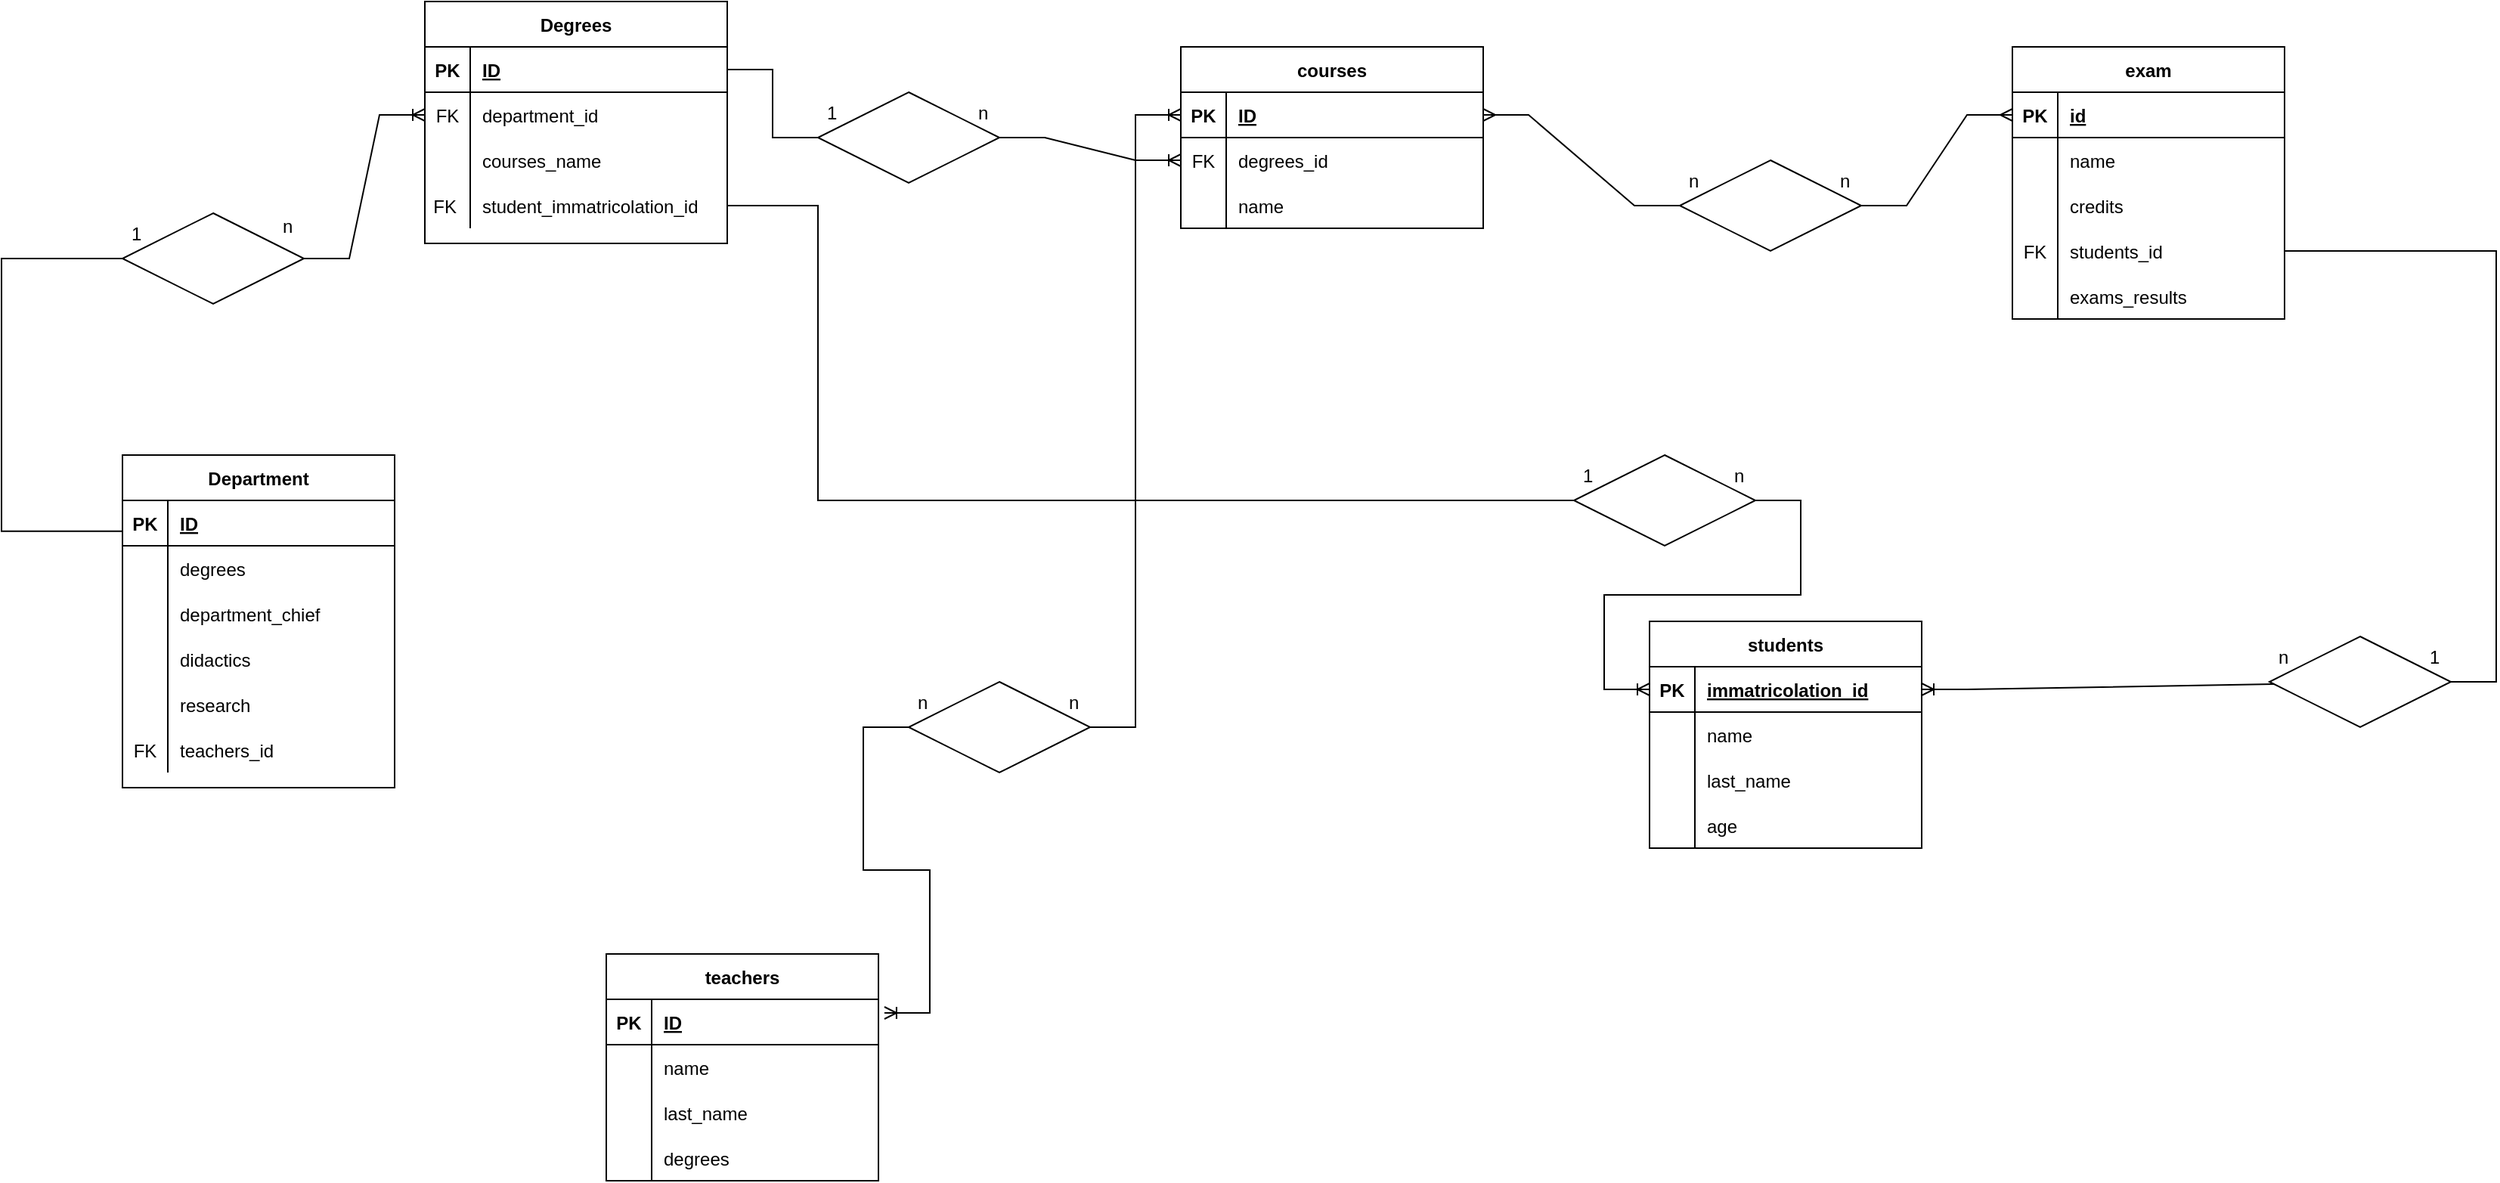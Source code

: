 <mxfile version="15.5.4" type="github">
  <diagram id="Cb3RThf3I_bZuhuHmPLc" name="Page-1">
    <mxGraphModel dx="1022" dy="794" grid="1" gridSize="10" guides="1" tooltips="1" connect="1" arrows="1" fold="1" page="0" pageScale="1" pageWidth="827" pageHeight="1169" background="#ffffff" math="0" shadow="0">
      <root>
        <mxCell id="0" />
        <mxCell id="1" parent="0" />
        <mxCell id="e-G7N7a-JMiHqhhMie-W-63" value="Department" style="shape=table;startSize=30;container=1;collapsible=1;childLayout=tableLayout;fixedRows=1;rowLines=0;fontStyle=1;align=center;resizeLast=1;" parent="1" vertex="1">
          <mxGeometry x="630" y="370" width="180" height="220" as="geometry" />
        </mxCell>
        <mxCell id="e-G7N7a-JMiHqhhMie-W-64" value="" style="shape=partialRectangle;collapsible=0;dropTarget=0;pointerEvents=0;fillColor=none;top=0;left=0;bottom=1;right=0;points=[[0,0.5],[1,0.5]];portConstraint=eastwest;" parent="e-G7N7a-JMiHqhhMie-W-63" vertex="1">
          <mxGeometry y="30" width="180" height="30" as="geometry" />
        </mxCell>
        <mxCell id="e-G7N7a-JMiHqhhMie-W-65" value="PK" style="shape=partialRectangle;connectable=0;fillColor=none;top=0;left=0;bottom=0;right=0;fontStyle=1;overflow=hidden;" parent="e-G7N7a-JMiHqhhMie-W-64" vertex="1">
          <mxGeometry width="30" height="30" as="geometry">
            <mxRectangle width="30" height="30" as="alternateBounds" />
          </mxGeometry>
        </mxCell>
        <mxCell id="e-G7N7a-JMiHqhhMie-W-66" value="ID" style="shape=partialRectangle;connectable=0;fillColor=none;top=0;left=0;bottom=0;right=0;align=left;spacingLeft=6;fontStyle=5;overflow=hidden;" parent="e-G7N7a-JMiHqhhMie-W-64" vertex="1">
          <mxGeometry x="30" width="150" height="30" as="geometry">
            <mxRectangle width="150" height="30" as="alternateBounds" />
          </mxGeometry>
        </mxCell>
        <mxCell id="e-G7N7a-JMiHqhhMie-W-67" value="" style="shape=partialRectangle;collapsible=0;dropTarget=0;pointerEvents=0;fillColor=none;top=0;left=0;bottom=0;right=0;points=[[0,0.5],[1,0.5]];portConstraint=eastwest;" parent="e-G7N7a-JMiHqhhMie-W-63" vertex="1">
          <mxGeometry y="60" width="180" height="30" as="geometry" />
        </mxCell>
        <mxCell id="e-G7N7a-JMiHqhhMie-W-68" value="" style="shape=partialRectangle;connectable=0;fillColor=none;top=0;left=0;bottom=0;right=0;editable=1;overflow=hidden;" parent="e-G7N7a-JMiHqhhMie-W-67" vertex="1">
          <mxGeometry width="30" height="30" as="geometry">
            <mxRectangle width="30" height="30" as="alternateBounds" />
          </mxGeometry>
        </mxCell>
        <mxCell id="e-G7N7a-JMiHqhhMie-W-69" value="degrees" style="shape=partialRectangle;connectable=0;fillColor=none;top=0;left=0;bottom=0;right=0;align=left;spacingLeft=6;overflow=hidden;" parent="e-G7N7a-JMiHqhhMie-W-67" vertex="1">
          <mxGeometry x="30" width="150" height="30" as="geometry">
            <mxRectangle width="150" height="30" as="alternateBounds" />
          </mxGeometry>
        </mxCell>
        <mxCell id="e-G7N7a-JMiHqhhMie-W-70" value="" style="shape=partialRectangle;collapsible=0;dropTarget=0;pointerEvents=0;fillColor=none;top=0;left=0;bottom=0;right=0;points=[[0,0.5],[1,0.5]];portConstraint=eastwest;" parent="e-G7N7a-JMiHqhhMie-W-63" vertex="1">
          <mxGeometry y="90" width="180" height="30" as="geometry" />
        </mxCell>
        <mxCell id="e-G7N7a-JMiHqhhMie-W-71" value="" style="shape=partialRectangle;connectable=0;fillColor=none;top=0;left=0;bottom=0;right=0;editable=1;overflow=hidden;" parent="e-G7N7a-JMiHqhhMie-W-70" vertex="1">
          <mxGeometry width="30" height="30" as="geometry">
            <mxRectangle width="30" height="30" as="alternateBounds" />
          </mxGeometry>
        </mxCell>
        <mxCell id="e-G7N7a-JMiHqhhMie-W-72" value="department_chief" style="shape=partialRectangle;connectable=0;fillColor=none;top=0;left=0;bottom=0;right=0;align=left;spacingLeft=6;overflow=hidden;" parent="e-G7N7a-JMiHqhhMie-W-70" vertex="1">
          <mxGeometry x="30" width="150" height="30" as="geometry">
            <mxRectangle width="150" height="30" as="alternateBounds" />
          </mxGeometry>
        </mxCell>
        <mxCell id="e-G7N7a-JMiHqhhMie-W-73" value="" style="shape=partialRectangle;collapsible=0;dropTarget=0;pointerEvents=0;fillColor=none;top=0;left=0;bottom=0;right=0;points=[[0,0.5],[1,0.5]];portConstraint=eastwest;" parent="e-G7N7a-JMiHqhhMie-W-63" vertex="1">
          <mxGeometry y="120" width="180" height="30" as="geometry" />
        </mxCell>
        <mxCell id="e-G7N7a-JMiHqhhMie-W-74" value="" style="shape=partialRectangle;connectable=0;fillColor=none;top=0;left=0;bottom=0;right=0;editable=1;overflow=hidden;" parent="e-G7N7a-JMiHqhhMie-W-73" vertex="1">
          <mxGeometry width="30" height="30" as="geometry">
            <mxRectangle width="30" height="30" as="alternateBounds" />
          </mxGeometry>
        </mxCell>
        <mxCell id="e-G7N7a-JMiHqhhMie-W-75" value="didactics" style="shape=partialRectangle;connectable=0;fillColor=none;top=0;left=0;bottom=0;right=0;align=left;spacingLeft=6;overflow=hidden;" parent="e-G7N7a-JMiHqhhMie-W-73" vertex="1">
          <mxGeometry x="30" width="150" height="30" as="geometry">
            <mxRectangle width="150" height="30" as="alternateBounds" />
          </mxGeometry>
        </mxCell>
        <mxCell id="e-G7N7a-JMiHqhhMie-W-76" value="" style="shape=partialRectangle;collapsible=0;dropTarget=0;pointerEvents=0;fillColor=none;top=0;left=0;bottom=0;right=0;points=[[0,0.5],[1,0.5]];portConstraint=eastwest;" parent="e-G7N7a-JMiHqhhMie-W-63" vertex="1">
          <mxGeometry y="150" width="180" height="30" as="geometry" />
        </mxCell>
        <mxCell id="e-G7N7a-JMiHqhhMie-W-77" value="" style="shape=partialRectangle;connectable=0;fillColor=none;top=0;left=0;bottom=0;right=0;editable=1;overflow=hidden;" parent="e-G7N7a-JMiHqhhMie-W-76" vertex="1">
          <mxGeometry width="30" height="30" as="geometry">
            <mxRectangle width="30" height="30" as="alternateBounds" />
          </mxGeometry>
        </mxCell>
        <mxCell id="e-G7N7a-JMiHqhhMie-W-78" value="research" style="shape=partialRectangle;connectable=0;fillColor=none;top=0;left=0;bottom=0;right=0;align=left;spacingLeft=6;overflow=hidden;" parent="e-G7N7a-JMiHqhhMie-W-76" vertex="1">
          <mxGeometry x="30" width="150" height="30" as="geometry">
            <mxRectangle width="150" height="30" as="alternateBounds" />
          </mxGeometry>
        </mxCell>
        <mxCell id="e-G7N7a-JMiHqhhMie-W-167" value="" style="shape=partialRectangle;collapsible=0;dropTarget=0;pointerEvents=0;fillColor=none;top=0;left=0;bottom=0;right=0;points=[[0,0.5],[1,0.5]];portConstraint=eastwest;" parent="e-G7N7a-JMiHqhhMie-W-63" vertex="1">
          <mxGeometry y="180" width="180" height="30" as="geometry" />
        </mxCell>
        <mxCell id="e-G7N7a-JMiHqhhMie-W-168" value="FK" style="shape=partialRectangle;connectable=0;fillColor=none;top=0;left=0;bottom=0;right=0;editable=1;overflow=hidden;" parent="e-G7N7a-JMiHqhhMie-W-167" vertex="1">
          <mxGeometry width="30" height="30" as="geometry">
            <mxRectangle width="30" height="30" as="alternateBounds" />
          </mxGeometry>
        </mxCell>
        <mxCell id="e-G7N7a-JMiHqhhMie-W-169" value="teachers_id" style="shape=partialRectangle;connectable=0;fillColor=none;top=0;left=0;bottom=0;right=0;align=left;spacingLeft=6;overflow=hidden;" parent="e-G7N7a-JMiHqhhMie-W-167" vertex="1">
          <mxGeometry x="30" width="150" height="30" as="geometry">
            <mxRectangle width="150" height="30" as="alternateBounds" />
          </mxGeometry>
        </mxCell>
        <mxCell id="e-G7N7a-JMiHqhhMie-W-92" value="Degrees" style="shape=table;startSize=30;container=1;collapsible=1;childLayout=tableLayout;fixedRows=1;rowLines=0;fontStyle=1;align=center;resizeLast=1;" parent="1" vertex="1">
          <mxGeometry x="830" y="70" width="200" height="160" as="geometry" />
        </mxCell>
        <mxCell id="e-G7N7a-JMiHqhhMie-W-93" value="" style="shape=partialRectangle;collapsible=0;dropTarget=0;pointerEvents=0;fillColor=none;top=0;left=0;bottom=1;right=0;points=[[0,0.5],[1,0.5]];portConstraint=eastwest;" parent="e-G7N7a-JMiHqhhMie-W-92" vertex="1">
          <mxGeometry y="30" width="200" height="30" as="geometry" />
        </mxCell>
        <mxCell id="e-G7N7a-JMiHqhhMie-W-94" value="PK" style="shape=partialRectangle;connectable=0;fillColor=none;top=0;left=0;bottom=0;right=0;fontStyle=1;overflow=hidden;" parent="e-G7N7a-JMiHqhhMie-W-93" vertex="1">
          <mxGeometry width="30" height="30" as="geometry">
            <mxRectangle width="30" height="30" as="alternateBounds" />
          </mxGeometry>
        </mxCell>
        <mxCell id="e-G7N7a-JMiHqhhMie-W-95" value="ID" style="shape=partialRectangle;connectable=0;fillColor=none;top=0;left=0;bottom=0;right=0;align=left;spacingLeft=6;fontStyle=5;overflow=hidden;" parent="e-G7N7a-JMiHqhhMie-W-93" vertex="1">
          <mxGeometry x="30" width="170" height="30" as="geometry">
            <mxRectangle width="170" height="30" as="alternateBounds" />
          </mxGeometry>
        </mxCell>
        <mxCell id="e-G7N7a-JMiHqhhMie-W-96" value="" style="shape=partialRectangle;collapsible=0;dropTarget=0;pointerEvents=0;fillColor=none;top=0;left=0;bottom=0;right=0;points=[[0,0.5],[1,0.5]];portConstraint=eastwest;" parent="e-G7N7a-JMiHqhhMie-W-92" vertex="1">
          <mxGeometry y="60" width="200" height="30" as="geometry" />
        </mxCell>
        <mxCell id="e-G7N7a-JMiHqhhMie-W-97" value="FK" style="shape=partialRectangle;connectable=0;fillColor=none;top=0;left=0;bottom=0;right=0;editable=1;overflow=hidden;" parent="e-G7N7a-JMiHqhhMie-W-96" vertex="1">
          <mxGeometry width="30" height="30" as="geometry">
            <mxRectangle width="30" height="30" as="alternateBounds" />
          </mxGeometry>
        </mxCell>
        <mxCell id="e-G7N7a-JMiHqhhMie-W-98" value="department_id" style="shape=partialRectangle;connectable=0;fillColor=none;top=0;left=0;bottom=0;right=0;align=left;spacingLeft=6;overflow=hidden;" parent="e-G7N7a-JMiHqhhMie-W-96" vertex="1">
          <mxGeometry x="30" width="170" height="30" as="geometry">
            <mxRectangle width="170" height="30" as="alternateBounds" />
          </mxGeometry>
        </mxCell>
        <mxCell id="e-G7N7a-JMiHqhhMie-W-99" value="" style="shape=partialRectangle;collapsible=0;dropTarget=0;pointerEvents=0;fillColor=none;top=0;left=0;bottom=0;right=0;points=[[0,0.5],[1,0.5]];portConstraint=eastwest;" parent="e-G7N7a-JMiHqhhMie-W-92" vertex="1">
          <mxGeometry y="90" width="200" height="30" as="geometry" />
        </mxCell>
        <mxCell id="e-G7N7a-JMiHqhhMie-W-100" value="" style="shape=partialRectangle;connectable=0;fillColor=none;top=0;left=0;bottom=0;right=0;editable=1;overflow=hidden;" parent="e-G7N7a-JMiHqhhMie-W-99" vertex="1">
          <mxGeometry width="30" height="30" as="geometry">
            <mxRectangle width="30" height="30" as="alternateBounds" />
          </mxGeometry>
        </mxCell>
        <mxCell id="e-G7N7a-JMiHqhhMie-W-101" value="courses_name" style="shape=partialRectangle;connectable=0;fillColor=none;top=0;left=0;bottom=0;right=0;align=left;spacingLeft=6;overflow=hidden;" parent="e-G7N7a-JMiHqhhMie-W-99" vertex="1">
          <mxGeometry x="30" width="170" height="30" as="geometry">
            <mxRectangle width="170" height="30" as="alternateBounds" />
          </mxGeometry>
        </mxCell>
        <mxCell id="keOyW1aLK0cbvc8F7uBv-20" value="" style="shape=partialRectangle;collapsible=0;dropTarget=0;pointerEvents=0;fillColor=none;top=0;left=0;bottom=0;right=0;points=[[0,0.5],[1,0.5]];portConstraint=eastwest;" parent="e-G7N7a-JMiHqhhMie-W-92" vertex="1">
          <mxGeometry y="120" width="200" height="30" as="geometry" />
        </mxCell>
        <mxCell id="keOyW1aLK0cbvc8F7uBv-21" value="FK " style="shape=partialRectangle;connectable=0;fillColor=none;top=0;left=0;bottom=0;right=0;editable=1;overflow=hidden;" parent="keOyW1aLK0cbvc8F7uBv-20" vertex="1">
          <mxGeometry width="30" height="30" as="geometry">
            <mxRectangle width="30" height="30" as="alternateBounds" />
          </mxGeometry>
        </mxCell>
        <mxCell id="keOyW1aLK0cbvc8F7uBv-22" value="student_immatricolation_id" style="shape=partialRectangle;connectable=0;fillColor=none;top=0;left=0;bottom=0;right=0;align=left;spacingLeft=6;overflow=hidden;" parent="keOyW1aLK0cbvc8F7uBv-20" vertex="1">
          <mxGeometry x="30" width="170" height="30" as="geometry">
            <mxRectangle width="170" height="30" as="alternateBounds" />
          </mxGeometry>
        </mxCell>
        <mxCell id="e-G7N7a-JMiHqhhMie-W-111" value="" style="edgeStyle=entityRelationEdgeStyle;fontSize=12;html=1;endArrow=ERoneToMany;rounded=0;exitX=1;exitY=0.5;exitDx=0;exitDy=0;entryX=0;entryY=0.5;entryDx=0;entryDy=0;startArrow=none;" parent="1" source="e-G7N7a-JMiHqhhMie-W-112" target="e-G7N7a-JMiHqhhMie-W-96" edge="1">
          <mxGeometry width="100" height="100" relative="1" as="geometry">
            <mxPoint x="520" y="240" as="sourcePoint" />
            <mxPoint x="570" y="170" as="targetPoint" />
          </mxGeometry>
        </mxCell>
        <mxCell id="e-G7N7a-JMiHqhhMie-W-112" value="" style="shape=rhombus;perimeter=rhombusPerimeter;whiteSpace=wrap;html=1;align=center;" parent="1" vertex="1">
          <mxGeometry x="630" y="210" width="120" height="60" as="geometry" />
        </mxCell>
        <mxCell id="e-G7N7a-JMiHqhhMie-W-113" value="" style="edgeStyle=elbowEdgeStyle;fontSize=12;html=1;endArrow=none;rounded=0;entryX=0.002;entryY=0.678;entryDx=0;entryDy=0;exitX=0;exitY=0.5;exitDx=0;exitDy=0;entryPerimeter=0;" parent="1" source="e-G7N7a-JMiHqhhMie-W-112" target="e-G7N7a-JMiHqhhMie-W-64" edge="1">
          <mxGeometry width="100" height="100" relative="1" as="geometry">
            <mxPoint x="860" y="340" as="sourcePoint" />
            <mxPoint x="620" y="340" as="targetPoint" />
            <Array as="points">
              <mxPoint x="550" y="320" />
            </Array>
          </mxGeometry>
        </mxCell>
        <mxCell id="e-G7N7a-JMiHqhhMie-W-118" value="1" style="text;strokeColor=none;fillColor=none;spacingLeft=4;spacingRight=4;overflow=hidden;rotatable=0;points=[[0,0.5],[1,0.5]];portConstraint=eastwest;fontSize=12;" parent="1" vertex="1">
          <mxGeometry x="630" y="210" width="40" height="30" as="geometry" />
        </mxCell>
        <mxCell id="e-G7N7a-JMiHqhhMie-W-119" value="n" style="text;strokeColor=none;fillColor=none;spacingLeft=4;spacingRight=4;overflow=hidden;rotatable=0;points=[[0,0.5],[1,0.5]];portConstraint=eastwest;fontSize=12;" parent="1" vertex="1">
          <mxGeometry x="730" y="205" width="40" height="30" as="geometry" />
        </mxCell>
        <mxCell id="e-G7N7a-JMiHqhhMie-W-120" value="courses" style="shape=table;startSize=30;container=1;collapsible=1;childLayout=tableLayout;fixedRows=1;rowLines=0;fontStyle=1;align=center;resizeLast=1;" parent="1" vertex="1">
          <mxGeometry x="1330" y="100" width="200" height="120" as="geometry" />
        </mxCell>
        <mxCell id="e-G7N7a-JMiHqhhMie-W-121" value="" style="shape=partialRectangle;collapsible=0;dropTarget=0;pointerEvents=0;fillColor=none;top=0;left=0;bottom=1;right=0;points=[[0,0.5],[1,0.5]];portConstraint=eastwest;" parent="e-G7N7a-JMiHqhhMie-W-120" vertex="1">
          <mxGeometry y="30" width="200" height="30" as="geometry" />
        </mxCell>
        <mxCell id="e-G7N7a-JMiHqhhMie-W-122" value="PK" style="shape=partialRectangle;connectable=0;fillColor=none;top=0;left=0;bottom=0;right=0;fontStyle=1;overflow=hidden;" parent="e-G7N7a-JMiHqhhMie-W-121" vertex="1">
          <mxGeometry width="30" height="30" as="geometry">
            <mxRectangle width="30" height="30" as="alternateBounds" />
          </mxGeometry>
        </mxCell>
        <mxCell id="e-G7N7a-JMiHqhhMie-W-123" value="ID" style="shape=partialRectangle;connectable=0;fillColor=none;top=0;left=0;bottom=0;right=0;align=left;spacingLeft=6;fontStyle=5;overflow=hidden;" parent="e-G7N7a-JMiHqhhMie-W-121" vertex="1">
          <mxGeometry x="30" width="170" height="30" as="geometry">
            <mxRectangle width="170" height="30" as="alternateBounds" />
          </mxGeometry>
        </mxCell>
        <mxCell id="e-G7N7a-JMiHqhhMie-W-124" value="" style="shape=partialRectangle;collapsible=0;dropTarget=0;pointerEvents=0;fillColor=none;top=0;left=0;bottom=0;right=0;points=[[0,0.5],[1,0.5]];portConstraint=eastwest;" parent="e-G7N7a-JMiHqhhMie-W-120" vertex="1">
          <mxGeometry y="60" width="200" height="30" as="geometry" />
        </mxCell>
        <mxCell id="e-G7N7a-JMiHqhhMie-W-125" value="FK" style="shape=partialRectangle;connectable=0;fillColor=none;top=0;left=0;bottom=0;right=0;editable=1;overflow=hidden;" parent="e-G7N7a-JMiHqhhMie-W-124" vertex="1">
          <mxGeometry width="30" height="30" as="geometry">
            <mxRectangle width="30" height="30" as="alternateBounds" />
          </mxGeometry>
        </mxCell>
        <mxCell id="e-G7N7a-JMiHqhhMie-W-126" value="degrees_id" style="shape=partialRectangle;connectable=0;fillColor=none;top=0;left=0;bottom=0;right=0;align=left;spacingLeft=6;overflow=hidden;" parent="e-G7N7a-JMiHqhhMie-W-124" vertex="1">
          <mxGeometry x="30" width="170" height="30" as="geometry">
            <mxRectangle width="170" height="30" as="alternateBounds" />
          </mxGeometry>
        </mxCell>
        <mxCell id="e-G7N7a-JMiHqhhMie-W-241" value="" style="shape=partialRectangle;collapsible=0;dropTarget=0;pointerEvents=0;fillColor=none;top=0;left=0;bottom=0;right=0;points=[[0,0.5],[1,0.5]];portConstraint=eastwest;" parent="e-G7N7a-JMiHqhhMie-W-120" vertex="1">
          <mxGeometry y="90" width="200" height="30" as="geometry" />
        </mxCell>
        <mxCell id="e-G7N7a-JMiHqhhMie-W-242" value="" style="shape=partialRectangle;connectable=0;fillColor=none;top=0;left=0;bottom=0;right=0;editable=1;overflow=hidden;" parent="e-G7N7a-JMiHqhhMie-W-241" vertex="1">
          <mxGeometry width="30" height="30" as="geometry">
            <mxRectangle width="30" height="30" as="alternateBounds" />
          </mxGeometry>
        </mxCell>
        <mxCell id="e-G7N7a-JMiHqhhMie-W-243" value="name" style="shape=partialRectangle;connectable=0;fillColor=none;top=0;left=0;bottom=0;right=0;align=left;spacingLeft=6;overflow=hidden;" parent="e-G7N7a-JMiHqhhMie-W-241" vertex="1">
          <mxGeometry x="30" width="170" height="30" as="geometry">
            <mxRectangle width="170" height="30" as="alternateBounds" />
          </mxGeometry>
        </mxCell>
        <mxCell id="e-G7N7a-JMiHqhhMie-W-170" value="" style="edgeStyle=entityRelationEdgeStyle;fontSize=12;html=1;endArrow=ERoneToMany;startArrow=none;rounded=0;exitX=1;exitY=0.5;exitDx=0;exitDy=0;entryX=0;entryY=0.5;entryDx=0;entryDy=0;" parent="1" source="e-G7N7a-JMiHqhhMie-W-171" target="e-G7N7a-JMiHqhhMie-W-121" edge="1">
          <mxGeometry width="100" height="100" relative="1" as="geometry">
            <mxPoint x="780" y="540" as="sourcePoint" />
            <mxPoint x="880" y="440" as="targetPoint" />
          </mxGeometry>
        </mxCell>
        <mxCell id="e-G7N7a-JMiHqhhMie-W-171" value="" style="shape=rhombus;perimeter=rhombusPerimeter;whiteSpace=wrap;html=1;align=center;" parent="1" vertex="1">
          <mxGeometry x="1150" y="520" width="120" height="60" as="geometry" />
        </mxCell>
        <mxCell id="e-G7N7a-JMiHqhhMie-W-174" value="n" style="text;strokeColor=none;fillColor=none;spacingLeft=4;spacingRight=4;overflow=hidden;rotatable=0;points=[[0,0.5],[1,0.5]];portConstraint=eastwest;fontSize=12;" parent="1" vertex="1">
          <mxGeometry x="1150" y="520" width="40" height="30" as="geometry" />
        </mxCell>
        <mxCell id="e-G7N7a-JMiHqhhMie-W-175" value="n" style="text;strokeColor=none;fillColor=none;spacingLeft=4;spacingRight=4;overflow=hidden;rotatable=0;points=[[0,0.5],[1,0.5]];portConstraint=eastwest;fontSize=12;" parent="1" vertex="1">
          <mxGeometry x="1250" y="520" width="40" height="30" as="geometry" />
        </mxCell>
        <mxCell id="e-G7N7a-JMiHqhhMie-W-176" value="teachers" style="shape=table;startSize=30;container=1;collapsible=1;childLayout=tableLayout;fixedRows=1;rowLines=0;fontStyle=1;align=center;resizeLast=1;" parent="1" vertex="1">
          <mxGeometry x="950" y="700" width="180" height="150" as="geometry" />
        </mxCell>
        <mxCell id="e-G7N7a-JMiHqhhMie-W-177" value="" style="shape=partialRectangle;collapsible=0;dropTarget=0;pointerEvents=0;fillColor=none;top=0;left=0;bottom=1;right=0;points=[[0,0.5],[1,0.5]];portConstraint=eastwest;" parent="e-G7N7a-JMiHqhhMie-W-176" vertex="1">
          <mxGeometry y="30" width="180" height="30" as="geometry" />
        </mxCell>
        <mxCell id="e-G7N7a-JMiHqhhMie-W-178" value="PK" style="shape=partialRectangle;connectable=0;fillColor=none;top=0;left=0;bottom=0;right=0;fontStyle=1;overflow=hidden;" parent="e-G7N7a-JMiHqhhMie-W-177" vertex="1">
          <mxGeometry width="30" height="30" as="geometry">
            <mxRectangle width="30" height="30" as="alternateBounds" />
          </mxGeometry>
        </mxCell>
        <mxCell id="e-G7N7a-JMiHqhhMie-W-179" value="ID" style="shape=partialRectangle;connectable=0;fillColor=none;top=0;left=0;bottom=0;right=0;align=left;spacingLeft=6;fontStyle=5;overflow=hidden;" parent="e-G7N7a-JMiHqhhMie-W-177" vertex="1">
          <mxGeometry x="30" width="150" height="30" as="geometry">
            <mxRectangle width="150" height="30" as="alternateBounds" />
          </mxGeometry>
        </mxCell>
        <mxCell id="e-G7N7a-JMiHqhhMie-W-180" value="" style="shape=partialRectangle;collapsible=0;dropTarget=0;pointerEvents=0;fillColor=none;top=0;left=0;bottom=0;right=0;points=[[0,0.5],[1,0.5]];portConstraint=eastwest;" parent="e-G7N7a-JMiHqhhMie-W-176" vertex="1">
          <mxGeometry y="60" width="180" height="30" as="geometry" />
        </mxCell>
        <mxCell id="e-G7N7a-JMiHqhhMie-W-181" value="" style="shape=partialRectangle;connectable=0;fillColor=none;top=0;left=0;bottom=0;right=0;editable=1;overflow=hidden;" parent="e-G7N7a-JMiHqhhMie-W-180" vertex="1">
          <mxGeometry width="30" height="30" as="geometry">
            <mxRectangle width="30" height="30" as="alternateBounds" />
          </mxGeometry>
        </mxCell>
        <mxCell id="e-G7N7a-JMiHqhhMie-W-182" value="name" style="shape=partialRectangle;connectable=0;fillColor=none;top=0;left=0;bottom=0;right=0;align=left;spacingLeft=6;overflow=hidden;" parent="e-G7N7a-JMiHqhhMie-W-180" vertex="1">
          <mxGeometry x="30" width="150" height="30" as="geometry">
            <mxRectangle width="150" height="30" as="alternateBounds" />
          </mxGeometry>
        </mxCell>
        <mxCell id="e-G7N7a-JMiHqhhMie-W-183" value="" style="shape=partialRectangle;collapsible=0;dropTarget=0;pointerEvents=0;fillColor=none;top=0;left=0;bottom=0;right=0;points=[[0,0.5],[1,0.5]];portConstraint=eastwest;" parent="e-G7N7a-JMiHqhhMie-W-176" vertex="1">
          <mxGeometry y="90" width="180" height="30" as="geometry" />
        </mxCell>
        <mxCell id="e-G7N7a-JMiHqhhMie-W-184" value="" style="shape=partialRectangle;connectable=0;fillColor=none;top=0;left=0;bottom=0;right=0;editable=1;overflow=hidden;" parent="e-G7N7a-JMiHqhhMie-W-183" vertex="1">
          <mxGeometry width="30" height="30" as="geometry">
            <mxRectangle width="30" height="30" as="alternateBounds" />
          </mxGeometry>
        </mxCell>
        <mxCell id="e-G7N7a-JMiHqhhMie-W-185" value="last_name" style="shape=partialRectangle;connectable=0;fillColor=none;top=0;left=0;bottom=0;right=0;align=left;spacingLeft=6;overflow=hidden;" parent="e-G7N7a-JMiHqhhMie-W-183" vertex="1">
          <mxGeometry x="30" width="150" height="30" as="geometry">
            <mxRectangle width="150" height="30" as="alternateBounds" />
          </mxGeometry>
        </mxCell>
        <mxCell id="e-G7N7a-JMiHqhhMie-W-186" value="" style="shape=partialRectangle;collapsible=0;dropTarget=0;pointerEvents=0;fillColor=none;top=0;left=0;bottom=0;right=0;points=[[0,0.5],[1,0.5]];portConstraint=eastwest;" parent="e-G7N7a-JMiHqhhMie-W-176" vertex="1">
          <mxGeometry y="120" width="180" height="30" as="geometry" />
        </mxCell>
        <mxCell id="e-G7N7a-JMiHqhhMie-W-187" value="" style="shape=partialRectangle;connectable=0;fillColor=none;top=0;left=0;bottom=0;right=0;editable=1;overflow=hidden;" parent="e-G7N7a-JMiHqhhMie-W-186" vertex="1">
          <mxGeometry width="30" height="30" as="geometry">
            <mxRectangle width="30" height="30" as="alternateBounds" />
          </mxGeometry>
        </mxCell>
        <mxCell id="e-G7N7a-JMiHqhhMie-W-188" value="degrees" style="shape=partialRectangle;connectable=0;fillColor=none;top=0;left=0;bottom=0;right=0;align=left;spacingLeft=6;overflow=hidden;" parent="e-G7N7a-JMiHqhhMie-W-186" vertex="1">
          <mxGeometry x="30" width="150" height="30" as="geometry">
            <mxRectangle width="150" height="30" as="alternateBounds" />
          </mxGeometry>
        </mxCell>
        <mxCell id="e-G7N7a-JMiHqhhMie-W-206" value="" style="edgeStyle=entityRelationEdgeStyle;fontSize=12;html=1;endArrow=ERoneToMany;rounded=0;exitX=0;exitY=0.5;exitDx=0;exitDy=0;entryX=1.022;entryY=0.3;entryDx=0;entryDy=0;entryPerimeter=0;" parent="1" source="e-G7N7a-JMiHqhhMie-W-171" target="e-G7N7a-JMiHqhhMie-W-177" edge="1">
          <mxGeometry width="100" height="100" relative="1" as="geometry">
            <mxPoint x="790" y="540" as="sourcePoint" />
            <mxPoint x="890" y="440" as="targetPoint" />
          </mxGeometry>
        </mxCell>
        <mxCell id="e-G7N7a-JMiHqhhMie-W-217" value="" style="edgeStyle=entityRelationEdgeStyle;fontSize=12;html=1;endArrow=ERoneToMany;rounded=0;entryX=0;entryY=0.5;entryDx=0;entryDy=0;exitX=1;exitY=0.5;exitDx=0;exitDy=0;startArrow=none;" parent="1" source="e-G7N7a-JMiHqhhMie-W-218" target="e-G7N7a-JMiHqhhMie-W-124" edge="1">
          <mxGeometry width="100" height="100" relative="1" as="geometry">
            <mxPoint x="800" y="540" as="sourcePoint" />
            <mxPoint x="900" y="440" as="targetPoint" />
          </mxGeometry>
        </mxCell>
        <mxCell id="e-G7N7a-JMiHqhhMie-W-218" value="" style="shape=rhombus;perimeter=rhombusPerimeter;whiteSpace=wrap;html=1;align=center;" parent="1" vertex="1">
          <mxGeometry x="1090" y="130" width="120" height="60" as="geometry" />
        </mxCell>
        <mxCell id="e-G7N7a-JMiHqhhMie-W-219" value="" style="edgeStyle=entityRelationEdgeStyle;fontSize=12;html=1;endArrow=none;rounded=0;entryX=0;entryY=0.5;entryDx=0;entryDy=0;exitX=1;exitY=0.5;exitDx=0;exitDy=0;" parent="1" source="e-G7N7a-JMiHqhhMie-W-93" target="e-G7N7a-JMiHqhhMie-W-218" edge="1">
          <mxGeometry width="100" height="100" relative="1" as="geometry">
            <mxPoint x="960" y="125" as="sourcePoint" />
            <mxPoint x="1160" y="155" as="targetPoint" />
          </mxGeometry>
        </mxCell>
        <mxCell id="e-G7N7a-JMiHqhhMie-W-220" value="1" style="text;strokeColor=none;fillColor=none;spacingLeft=4;spacingRight=4;overflow=hidden;rotatable=0;points=[[0,0.5],[1,0.5]];portConstraint=eastwest;fontSize=12;" parent="1" vertex="1">
          <mxGeometry x="1090" y="130" width="40" height="30" as="geometry" />
        </mxCell>
        <mxCell id="e-G7N7a-JMiHqhhMie-W-221" value="n" style="text;strokeColor=none;fillColor=none;spacingLeft=4;spacingRight=4;overflow=hidden;rotatable=0;points=[[0,0.5],[1,0.5]];portConstraint=eastwest;fontSize=12;" parent="1" vertex="1">
          <mxGeometry x="1190" y="130" width="40" height="30" as="geometry" />
        </mxCell>
        <mxCell id="e-G7N7a-JMiHqhhMie-W-252" value="students" style="shape=table;startSize=30;container=1;collapsible=1;childLayout=tableLayout;fixedRows=1;rowLines=0;fontStyle=1;align=center;resizeLast=1;" parent="1" vertex="1">
          <mxGeometry x="1640" y="480" width="180" height="150" as="geometry" />
        </mxCell>
        <mxCell id="e-G7N7a-JMiHqhhMie-W-253" value="" style="shape=partialRectangle;collapsible=0;dropTarget=0;pointerEvents=0;fillColor=none;top=0;left=0;bottom=1;right=0;points=[[0,0.5],[1,0.5]];portConstraint=eastwest;" parent="e-G7N7a-JMiHqhhMie-W-252" vertex="1">
          <mxGeometry y="30" width="180" height="30" as="geometry" />
        </mxCell>
        <mxCell id="e-G7N7a-JMiHqhhMie-W-254" value="PK" style="shape=partialRectangle;connectable=0;fillColor=none;top=0;left=0;bottom=0;right=0;fontStyle=1;overflow=hidden;" parent="e-G7N7a-JMiHqhhMie-W-253" vertex="1">
          <mxGeometry width="30" height="30" as="geometry">
            <mxRectangle width="30" height="30" as="alternateBounds" />
          </mxGeometry>
        </mxCell>
        <mxCell id="e-G7N7a-JMiHqhhMie-W-255" value="immatricolation_id" style="shape=partialRectangle;connectable=0;fillColor=none;top=0;left=0;bottom=0;right=0;align=left;spacingLeft=6;fontStyle=5;overflow=hidden;" parent="e-G7N7a-JMiHqhhMie-W-253" vertex="1">
          <mxGeometry x="30" width="150" height="30" as="geometry">
            <mxRectangle width="150" height="30" as="alternateBounds" />
          </mxGeometry>
        </mxCell>
        <mxCell id="e-G7N7a-JMiHqhhMie-W-256" value="" style="shape=partialRectangle;collapsible=0;dropTarget=0;pointerEvents=0;fillColor=none;top=0;left=0;bottom=0;right=0;points=[[0,0.5],[1,0.5]];portConstraint=eastwest;" parent="e-G7N7a-JMiHqhhMie-W-252" vertex="1">
          <mxGeometry y="60" width="180" height="30" as="geometry" />
        </mxCell>
        <mxCell id="e-G7N7a-JMiHqhhMie-W-257" value="" style="shape=partialRectangle;connectable=0;fillColor=none;top=0;left=0;bottom=0;right=0;editable=1;overflow=hidden;" parent="e-G7N7a-JMiHqhhMie-W-256" vertex="1">
          <mxGeometry width="30" height="30" as="geometry">
            <mxRectangle width="30" height="30" as="alternateBounds" />
          </mxGeometry>
        </mxCell>
        <mxCell id="e-G7N7a-JMiHqhhMie-W-258" value="name" style="shape=partialRectangle;connectable=0;fillColor=none;top=0;left=0;bottom=0;right=0;align=left;spacingLeft=6;overflow=hidden;" parent="e-G7N7a-JMiHqhhMie-W-256" vertex="1">
          <mxGeometry x="30" width="150" height="30" as="geometry">
            <mxRectangle width="150" height="30" as="alternateBounds" />
          </mxGeometry>
        </mxCell>
        <mxCell id="e-G7N7a-JMiHqhhMie-W-259" value="" style="shape=partialRectangle;collapsible=0;dropTarget=0;pointerEvents=0;fillColor=none;top=0;left=0;bottom=0;right=0;points=[[0,0.5],[1,0.5]];portConstraint=eastwest;" parent="e-G7N7a-JMiHqhhMie-W-252" vertex="1">
          <mxGeometry y="90" width="180" height="30" as="geometry" />
        </mxCell>
        <mxCell id="e-G7N7a-JMiHqhhMie-W-260" value="" style="shape=partialRectangle;connectable=0;fillColor=none;top=0;left=0;bottom=0;right=0;editable=1;overflow=hidden;" parent="e-G7N7a-JMiHqhhMie-W-259" vertex="1">
          <mxGeometry width="30" height="30" as="geometry">
            <mxRectangle width="30" height="30" as="alternateBounds" />
          </mxGeometry>
        </mxCell>
        <mxCell id="e-G7N7a-JMiHqhhMie-W-261" value="last_name" style="shape=partialRectangle;connectable=0;fillColor=none;top=0;left=0;bottom=0;right=0;align=left;spacingLeft=6;overflow=hidden;" parent="e-G7N7a-JMiHqhhMie-W-259" vertex="1">
          <mxGeometry x="30" width="150" height="30" as="geometry">
            <mxRectangle width="150" height="30" as="alternateBounds" />
          </mxGeometry>
        </mxCell>
        <mxCell id="e-G7N7a-JMiHqhhMie-W-262" value="" style="shape=partialRectangle;collapsible=0;dropTarget=0;pointerEvents=0;fillColor=none;top=0;left=0;bottom=0;right=0;points=[[0,0.5],[1,0.5]];portConstraint=eastwest;" parent="e-G7N7a-JMiHqhhMie-W-252" vertex="1">
          <mxGeometry y="120" width="180" height="30" as="geometry" />
        </mxCell>
        <mxCell id="e-G7N7a-JMiHqhhMie-W-263" value="" style="shape=partialRectangle;connectable=0;fillColor=none;top=0;left=0;bottom=0;right=0;editable=1;overflow=hidden;" parent="e-G7N7a-JMiHqhhMie-W-262" vertex="1">
          <mxGeometry width="30" height="30" as="geometry">
            <mxRectangle width="30" height="30" as="alternateBounds" />
          </mxGeometry>
        </mxCell>
        <mxCell id="e-G7N7a-JMiHqhhMie-W-264" value="age" style="shape=partialRectangle;connectable=0;fillColor=none;top=0;left=0;bottom=0;right=0;align=left;spacingLeft=6;overflow=hidden;" parent="e-G7N7a-JMiHqhhMie-W-262" vertex="1">
          <mxGeometry x="30" width="150" height="30" as="geometry">
            <mxRectangle width="150" height="30" as="alternateBounds" />
          </mxGeometry>
        </mxCell>
        <mxCell id="e-G7N7a-JMiHqhhMie-W-284" value="" style="edgeStyle=entityRelationEdgeStyle;fontSize=12;html=1;endArrow=ERoneToMany;rounded=0;startArrow=none;" parent="1" source="e-G7N7a-JMiHqhhMie-W-301" edge="1">
          <mxGeometry width="100" height="100" relative="1" as="geometry">
            <mxPoint x="1540" y="435" as="sourcePoint" />
            <mxPoint x="1640" y="525" as="targetPoint" />
          </mxGeometry>
        </mxCell>
        <mxCell id="e-G7N7a-JMiHqhhMie-W-285" value="exam" style="shape=table;startSize=30;container=1;collapsible=1;childLayout=tableLayout;fixedRows=1;rowLines=0;fontStyle=1;align=center;resizeLast=1;" parent="1" vertex="1">
          <mxGeometry x="1880" y="100" width="180" height="180" as="geometry" />
        </mxCell>
        <mxCell id="e-G7N7a-JMiHqhhMie-W-286" value="" style="shape=partialRectangle;collapsible=0;dropTarget=0;pointerEvents=0;fillColor=none;top=0;left=0;bottom=1;right=0;points=[[0,0.5],[1,0.5]];portConstraint=eastwest;" parent="e-G7N7a-JMiHqhhMie-W-285" vertex="1">
          <mxGeometry y="30" width="180" height="30" as="geometry" />
        </mxCell>
        <mxCell id="e-G7N7a-JMiHqhhMie-W-287" value="PK" style="shape=partialRectangle;connectable=0;fillColor=none;top=0;left=0;bottom=0;right=0;fontStyle=1;overflow=hidden;" parent="e-G7N7a-JMiHqhhMie-W-286" vertex="1">
          <mxGeometry width="30" height="30" as="geometry">
            <mxRectangle width="30" height="30" as="alternateBounds" />
          </mxGeometry>
        </mxCell>
        <mxCell id="e-G7N7a-JMiHqhhMie-W-288" value="id" style="shape=partialRectangle;connectable=0;fillColor=none;top=0;left=0;bottom=0;right=0;align=left;spacingLeft=6;fontStyle=5;overflow=hidden;" parent="e-G7N7a-JMiHqhhMie-W-286" vertex="1">
          <mxGeometry x="30" width="150" height="30" as="geometry">
            <mxRectangle width="150" height="30" as="alternateBounds" />
          </mxGeometry>
        </mxCell>
        <mxCell id="e-G7N7a-JMiHqhhMie-W-289" value="" style="shape=partialRectangle;collapsible=0;dropTarget=0;pointerEvents=0;fillColor=none;top=0;left=0;bottom=0;right=0;points=[[0,0.5],[1,0.5]];portConstraint=eastwest;" parent="e-G7N7a-JMiHqhhMie-W-285" vertex="1">
          <mxGeometry y="60" width="180" height="30" as="geometry" />
        </mxCell>
        <mxCell id="e-G7N7a-JMiHqhhMie-W-290" value="" style="shape=partialRectangle;connectable=0;fillColor=none;top=0;left=0;bottom=0;right=0;editable=1;overflow=hidden;" parent="e-G7N7a-JMiHqhhMie-W-289" vertex="1">
          <mxGeometry width="30" height="30" as="geometry">
            <mxRectangle width="30" height="30" as="alternateBounds" />
          </mxGeometry>
        </mxCell>
        <mxCell id="e-G7N7a-JMiHqhhMie-W-291" value="name" style="shape=partialRectangle;connectable=0;fillColor=none;top=0;left=0;bottom=0;right=0;align=left;spacingLeft=6;overflow=hidden;" parent="e-G7N7a-JMiHqhhMie-W-289" vertex="1">
          <mxGeometry x="30" width="150" height="30" as="geometry">
            <mxRectangle width="150" height="30" as="alternateBounds" />
          </mxGeometry>
        </mxCell>
        <mxCell id="e-G7N7a-JMiHqhhMie-W-292" value="" style="shape=partialRectangle;collapsible=0;dropTarget=0;pointerEvents=0;fillColor=none;top=0;left=0;bottom=0;right=0;points=[[0,0.5],[1,0.5]];portConstraint=eastwest;" parent="e-G7N7a-JMiHqhhMie-W-285" vertex="1">
          <mxGeometry y="90" width="180" height="30" as="geometry" />
        </mxCell>
        <mxCell id="e-G7N7a-JMiHqhhMie-W-293" value="" style="shape=partialRectangle;connectable=0;fillColor=none;top=0;left=0;bottom=0;right=0;editable=1;overflow=hidden;" parent="e-G7N7a-JMiHqhhMie-W-292" vertex="1">
          <mxGeometry width="30" height="30" as="geometry">
            <mxRectangle width="30" height="30" as="alternateBounds" />
          </mxGeometry>
        </mxCell>
        <mxCell id="e-G7N7a-JMiHqhhMie-W-294" value="credits" style="shape=partialRectangle;connectable=0;fillColor=none;top=0;left=0;bottom=0;right=0;align=left;spacingLeft=6;overflow=hidden;" parent="e-G7N7a-JMiHqhhMie-W-292" vertex="1">
          <mxGeometry x="30" width="150" height="30" as="geometry">
            <mxRectangle width="150" height="30" as="alternateBounds" />
          </mxGeometry>
        </mxCell>
        <mxCell id="e-G7N7a-JMiHqhhMie-W-295" value="" style="shape=partialRectangle;collapsible=0;dropTarget=0;pointerEvents=0;fillColor=none;top=0;left=0;bottom=0;right=0;points=[[0,0.5],[1,0.5]];portConstraint=eastwest;" parent="e-G7N7a-JMiHqhhMie-W-285" vertex="1">
          <mxGeometry y="120" width="180" height="30" as="geometry" />
        </mxCell>
        <mxCell id="e-G7N7a-JMiHqhhMie-W-296" value="FK" style="shape=partialRectangle;connectable=0;fillColor=none;top=0;left=0;bottom=0;right=0;editable=1;overflow=hidden;" parent="e-G7N7a-JMiHqhhMie-W-295" vertex="1">
          <mxGeometry width="30" height="30" as="geometry">
            <mxRectangle width="30" height="30" as="alternateBounds" />
          </mxGeometry>
        </mxCell>
        <mxCell id="e-G7N7a-JMiHqhhMie-W-297" value="students_id" style="shape=partialRectangle;connectable=0;fillColor=none;top=0;left=0;bottom=0;right=0;align=left;spacingLeft=6;overflow=hidden;" parent="e-G7N7a-JMiHqhhMie-W-295" vertex="1">
          <mxGeometry x="30" width="150" height="30" as="geometry">
            <mxRectangle width="150" height="30" as="alternateBounds" />
          </mxGeometry>
        </mxCell>
        <mxCell id="e-G7N7a-JMiHqhhMie-W-298" value="" style="shape=partialRectangle;collapsible=0;dropTarget=0;pointerEvents=0;fillColor=none;top=0;left=0;bottom=0;right=0;points=[[0,0.5],[1,0.5]];portConstraint=eastwest;" parent="e-G7N7a-JMiHqhhMie-W-285" vertex="1">
          <mxGeometry y="150" width="180" height="30" as="geometry" />
        </mxCell>
        <mxCell id="e-G7N7a-JMiHqhhMie-W-299" value="" style="shape=partialRectangle;connectable=0;fillColor=none;top=0;left=0;bottom=0;right=0;editable=1;overflow=hidden;" parent="e-G7N7a-JMiHqhhMie-W-298" vertex="1">
          <mxGeometry width="30" height="30" as="geometry">
            <mxRectangle width="30" height="30" as="alternateBounds" />
          </mxGeometry>
        </mxCell>
        <mxCell id="e-G7N7a-JMiHqhhMie-W-300" value="exams_results" style="shape=partialRectangle;connectable=0;fillColor=none;top=0;left=0;bottom=0;right=0;align=left;spacingLeft=6;overflow=hidden;" parent="e-G7N7a-JMiHqhhMie-W-298" vertex="1">
          <mxGeometry x="30" width="150" height="30" as="geometry">
            <mxRectangle width="150" height="30" as="alternateBounds" />
          </mxGeometry>
        </mxCell>
        <mxCell id="e-G7N7a-JMiHqhhMie-W-301" value="" style="shape=rhombus;perimeter=rhombusPerimeter;whiteSpace=wrap;html=1;align=center;" parent="1" vertex="1">
          <mxGeometry x="1590" y="370" width="120" height="60" as="geometry" />
        </mxCell>
        <mxCell id="e-G7N7a-JMiHqhhMie-W-302" value="" style="edgeStyle=elbowEdgeStyle;fontSize=12;html=1;endArrow=none;rounded=0;entryX=0;entryY=0.5;entryDx=0;entryDy=0;exitX=1;exitY=0.5;exitDx=0;exitDy=0;" parent="1" source="keOyW1aLK0cbvc8F7uBv-20" target="e-G7N7a-JMiHqhhMie-W-301" edge="1">
          <mxGeometry width="100" height="100" relative="1" as="geometry">
            <mxPoint x="1040" y="200" as="sourcePoint" />
            <mxPoint x="1640" y="525" as="targetPoint" />
            <Array as="points">
              <mxPoint x="1090" y="290" />
              <mxPoint x="1040" y="200" />
              <mxPoint x="1060" y="280" />
              <mxPoint x="1030" y="220" />
            </Array>
          </mxGeometry>
        </mxCell>
        <mxCell id="e-G7N7a-JMiHqhhMie-W-303" value="1" style="text;strokeColor=none;fillColor=none;spacingLeft=4;spacingRight=4;overflow=hidden;rotatable=0;points=[[0,0.5],[1,0.5]];portConstraint=eastwest;fontSize=12;" parent="1" vertex="1">
          <mxGeometry x="1590" y="370" width="40" height="30" as="geometry" />
        </mxCell>
        <mxCell id="e-G7N7a-JMiHqhhMie-W-304" value="n" style="text;strokeColor=none;fillColor=none;spacingLeft=4;spacingRight=4;overflow=hidden;rotatable=0;points=[[0,0.5],[1,0.5]];portConstraint=eastwest;fontSize=12;" parent="1" vertex="1">
          <mxGeometry x="1690" y="370" width="40" height="30" as="geometry" />
        </mxCell>
        <mxCell id="e-G7N7a-JMiHqhhMie-W-305" value="" style="edgeStyle=entityRelationEdgeStyle;fontSize=12;html=1;endArrow=ERmany;startArrow=none;rounded=0;exitX=1;exitY=0.5;exitDx=0;exitDy=0;entryX=0;entryY=0.5;entryDx=0;entryDy=0;" parent="1" source="e-G7N7a-JMiHqhhMie-W-306" target="e-G7N7a-JMiHqhhMie-W-286" edge="1">
          <mxGeometry width="100" height="100" relative="1" as="geometry">
            <mxPoint x="1670" y="260" as="sourcePoint" />
            <mxPoint x="1770" y="160" as="targetPoint" />
          </mxGeometry>
        </mxCell>
        <mxCell id="e-G7N7a-JMiHqhhMie-W-306" value="" style="shape=rhombus;perimeter=rhombusPerimeter;whiteSpace=wrap;html=1;align=center;" parent="1" vertex="1">
          <mxGeometry x="1660" y="175" width="120" height="60" as="geometry" />
        </mxCell>
        <mxCell id="e-G7N7a-JMiHqhhMie-W-307" value="" style="edgeStyle=entityRelationEdgeStyle;fontSize=12;html=1;endArrow=none;startArrow=ERmany;rounded=0;entryX=0;entryY=0.5;entryDx=0;entryDy=0;" parent="1" source="e-G7N7a-JMiHqhhMie-W-121" target="e-G7N7a-JMiHqhhMie-W-306" edge="1">
          <mxGeometry width="100" height="100" relative="1" as="geometry">
            <mxPoint x="1530" y="265" as="sourcePoint" />
            <mxPoint x="1880" y="145.0" as="targetPoint" />
          </mxGeometry>
        </mxCell>
        <mxCell id="e-G7N7a-JMiHqhhMie-W-308" value="n" style="text;strokeColor=none;fillColor=none;spacingLeft=4;spacingRight=4;overflow=hidden;rotatable=0;points=[[0,0.5],[1,0.5]];portConstraint=eastwest;fontSize=12;" parent="1" vertex="1">
          <mxGeometry x="1660" y="175" width="40" height="30" as="geometry" />
        </mxCell>
        <mxCell id="e-G7N7a-JMiHqhhMie-W-309" value="n" style="text;strokeColor=none;fillColor=none;spacingLeft=4;spacingRight=4;overflow=hidden;rotatable=0;points=[[0,0.5],[1,0.5]];portConstraint=eastwest;fontSize=12;" parent="1" vertex="1">
          <mxGeometry x="1760" y="175" width="40" height="30" as="geometry" />
        </mxCell>
        <mxCell id="e-G7N7a-JMiHqhhMie-W-315" value="" style="edgeStyle=entityRelationEdgeStyle;fontSize=12;html=1;endArrow=ERoneToMany;rounded=0;exitX=1;exitY=0.5;exitDx=0;exitDy=0;entryX=1;entryY=0.5;entryDx=0;entryDy=0;startArrow=none;" parent="1" source="e-G7N7a-JMiHqhhMie-W-317" target="e-G7N7a-JMiHqhhMie-W-253" edge="1">
          <mxGeometry width="100" height="100" relative="1" as="geometry">
            <mxPoint x="2030" y="450" as="sourcePoint" />
            <mxPoint x="2130" y="350" as="targetPoint" />
          </mxGeometry>
        </mxCell>
        <mxCell id="e-G7N7a-JMiHqhhMie-W-318" value="1" style="text;strokeColor=none;fillColor=none;spacingLeft=4;spacingRight=4;overflow=hidden;rotatable=0;points=[[0,0.5],[1,0.5]];portConstraint=eastwest;fontSize=12;" parent="1" vertex="1">
          <mxGeometry x="2150" y="490" width="40" height="30" as="geometry" />
        </mxCell>
        <mxCell id="e-G7N7a-JMiHqhhMie-W-319" value="n" style="text;strokeColor=none;fillColor=none;spacingLeft=4;spacingRight=4;overflow=hidden;rotatable=0;points=[[0,0.5],[1,0.5]];portConstraint=eastwest;fontSize=12;" parent="1" vertex="1">
          <mxGeometry x="2050" y="490" width="40" height="30" as="geometry" />
        </mxCell>
        <mxCell id="e-G7N7a-JMiHqhhMie-W-317" value="" style="shape=rhombus;perimeter=rhombusPerimeter;whiteSpace=wrap;html=1;align=center;" parent="1" vertex="1">
          <mxGeometry x="2050" y="490" width="120" height="60" as="geometry" />
        </mxCell>
        <mxCell id="e-G7N7a-JMiHqhhMie-W-320" value="" style="edgeStyle=entityRelationEdgeStyle;fontSize=12;html=1;endArrow=none;rounded=0;exitX=1;exitY=0.5;exitDx=0;exitDy=0;" parent="1" source="e-G7N7a-JMiHqhhMie-W-295" target="e-G7N7a-JMiHqhhMie-W-317" edge="1">
          <mxGeometry width="100" height="100" relative="1" as="geometry">
            <mxPoint x="2060" y="145.0" as="sourcePoint" />
            <mxPoint x="1820" y="525" as="targetPoint" />
          </mxGeometry>
        </mxCell>
      </root>
    </mxGraphModel>
  </diagram>
</mxfile>
